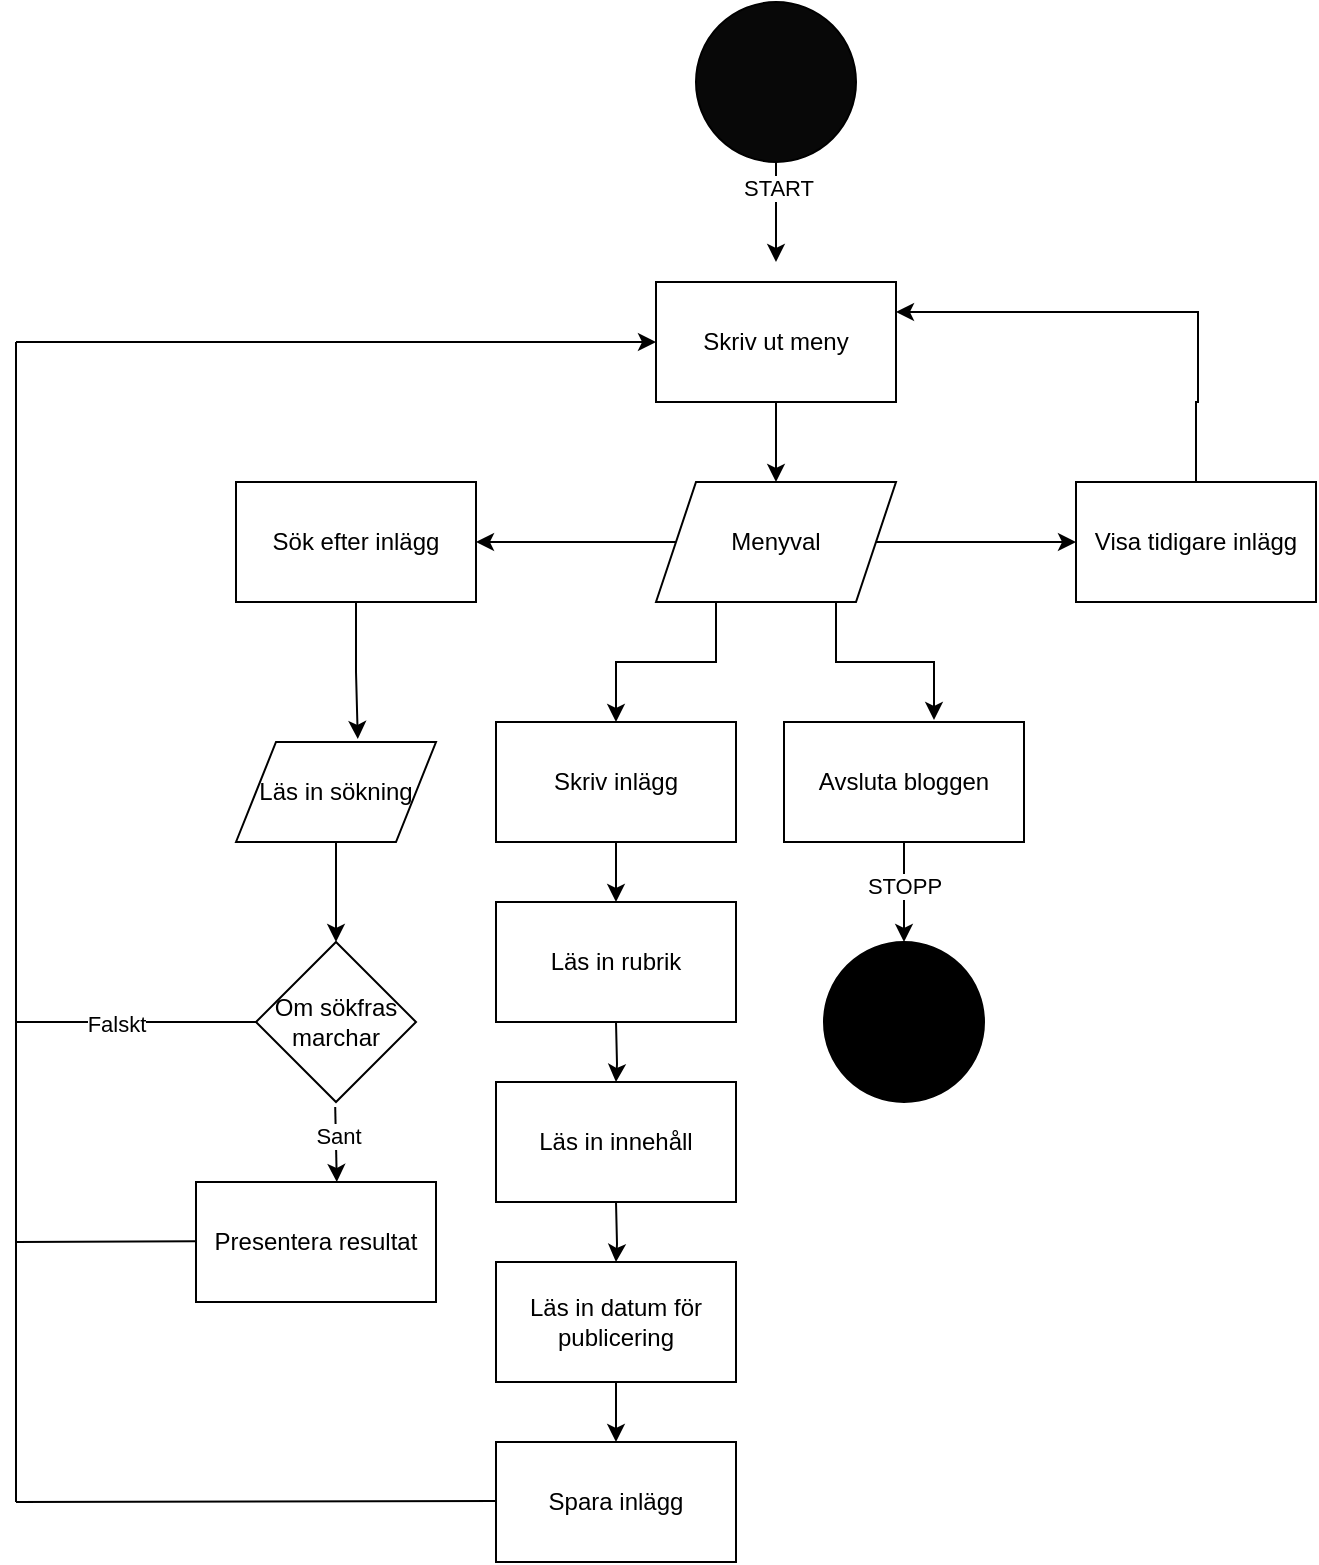 <mxfile version="22.0.8" type="github">
  <diagram name="Sida-1" id="nQudxVMl1QBP1xeh_K-k">
    <mxGraphModel dx="425" dy="572" grid="1" gridSize="10" guides="1" tooltips="1" connect="1" arrows="1" fold="1" page="1" pageScale="1" pageWidth="827" pageHeight="1169" math="0" shadow="0">
      <root>
        <mxCell id="0" />
        <mxCell id="1" parent="0" />
        <mxCell id="2sCd_5PoWS8lJQUO-cXR-2" style="edgeStyle=orthogonalEdgeStyle;rounded=0;orthogonalLoop=1;jettySize=auto;html=1;" edge="1" parent="1" source="2sCd_5PoWS8lJQUO-cXR-1">
          <mxGeometry relative="1" as="geometry">
            <mxPoint x="410" y="130" as="targetPoint" />
          </mxGeometry>
        </mxCell>
        <mxCell id="2sCd_5PoWS8lJQUO-cXR-55" value="START" style="edgeLabel;html=1;align=center;verticalAlign=middle;resizable=0;points=[];" vertex="1" connectable="0" parent="2sCd_5PoWS8lJQUO-cXR-2">
          <mxGeometry x="-0.477" y="1" relative="1" as="geometry">
            <mxPoint as="offset" />
          </mxGeometry>
        </mxCell>
        <mxCell id="2sCd_5PoWS8lJQUO-cXR-1" value="" style="ellipse;whiteSpace=wrap;html=1;aspect=fixed;fillColor=#080808;" vertex="1" parent="1">
          <mxGeometry x="370" width="80" height="80" as="geometry" />
        </mxCell>
        <mxCell id="2sCd_5PoWS8lJQUO-cXR-5" style="edgeStyle=orthogonalEdgeStyle;rounded=0;orthogonalLoop=1;jettySize=auto;html=1;" edge="1" parent="1" source="2sCd_5PoWS8lJQUO-cXR-4" target="2sCd_5PoWS8lJQUO-cXR-6">
          <mxGeometry relative="1" as="geometry">
            <mxPoint x="410" y="250" as="targetPoint" />
          </mxGeometry>
        </mxCell>
        <mxCell id="2sCd_5PoWS8lJQUO-cXR-4" value="Skriv ut meny" style="rounded=0;whiteSpace=wrap;html=1;" vertex="1" parent="1">
          <mxGeometry x="350" y="140" width="120" height="60" as="geometry" />
        </mxCell>
        <mxCell id="2sCd_5PoWS8lJQUO-cXR-11" style="edgeStyle=orthogonalEdgeStyle;rounded=0;orthogonalLoop=1;jettySize=auto;html=1;exitX=0.25;exitY=1;exitDx=0;exitDy=0;entryX=0.5;entryY=0;entryDx=0;entryDy=0;" edge="1" parent="1" source="2sCd_5PoWS8lJQUO-cXR-6" target="2sCd_5PoWS8lJQUO-cXR-7">
          <mxGeometry relative="1" as="geometry" />
        </mxCell>
        <mxCell id="2sCd_5PoWS8lJQUO-cXR-13" style="edgeStyle=orthogonalEdgeStyle;rounded=0;orthogonalLoop=1;jettySize=auto;html=1;exitX=1;exitY=0.5;exitDx=0;exitDy=0;entryX=0;entryY=0.5;entryDx=0;entryDy=0;" edge="1" parent="1" source="2sCd_5PoWS8lJQUO-cXR-6" target="2sCd_5PoWS8lJQUO-cXR-9">
          <mxGeometry relative="1" as="geometry" />
        </mxCell>
        <mxCell id="2sCd_5PoWS8lJQUO-cXR-14" style="edgeStyle=orthogonalEdgeStyle;rounded=0;orthogonalLoop=1;jettySize=auto;html=1;exitX=0;exitY=0.5;exitDx=0;exitDy=0;entryX=1;entryY=0.5;entryDx=0;entryDy=0;" edge="1" parent="1" source="2sCd_5PoWS8lJQUO-cXR-6" target="2sCd_5PoWS8lJQUO-cXR-10">
          <mxGeometry relative="1" as="geometry" />
        </mxCell>
        <mxCell id="2sCd_5PoWS8lJQUO-cXR-6" value="Menyval" style="shape=parallelogram;perimeter=parallelogramPerimeter;whiteSpace=wrap;html=1;fixedSize=1;" vertex="1" parent="1">
          <mxGeometry x="350" y="240" width="120" height="60" as="geometry" />
        </mxCell>
        <mxCell id="2sCd_5PoWS8lJQUO-cXR-16" style="edgeStyle=orthogonalEdgeStyle;rounded=0;orthogonalLoop=1;jettySize=auto;html=1;" edge="1" parent="1" source="2sCd_5PoWS8lJQUO-cXR-7" target="2sCd_5PoWS8lJQUO-cXR-17">
          <mxGeometry relative="1" as="geometry">
            <mxPoint x="330" y="460" as="targetPoint" />
          </mxGeometry>
        </mxCell>
        <mxCell id="2sCd_5PoWS8lJQUO-cXR-7" value="Skriv inlägg" style="rounded=0;whiteSpace=wrap;html=1;" vertex="1" parent="1">
          <mxGeometry x="270" y="360" width="120" height="60" as="geometry" />
        </mxCell>
        <mxCell id="2sCd_5PoWS8lJQUO-cXR-52" style="edgeStyle=orthogonalEdgeStyle;rounded=0;orthogonalLoop=1;jettySize=auto;html=1;entryX=0.5;entryY=0;entryDx=0;entryDy=0;" edge="1" parent="1" source="2sCd_5PoWS8lJQUO-cXR-8" target="2sCd_5PoWS8lJQUO-cXR-49">
          <mxGeometry relative="1" as="geometry" />
        </mxCell>
        <mxCell id="2sCd_5PoWS8lJQUO-cXR-54" value="STOPP" style="edgeLabel;html=1;align=center;verticalAlign=middle;resizable=0;points=[];" vertex="1" connectable="0" parent="2sCd_5PoWS8lJQUO-cXR-52">
          <mxGeometry x="-0.147" relative="1" as="geometry">
            <mxPoint as="offset" />
          </mxGeometry>
        </mxCell>
        <mxCell id="2sCd_5PoWS8lJQUO-cXR-8" value="Avsluta bloggen" style="rounded=0;whiteSpace=wrap;html=1;" vertex="1" parent="1">
          <mxGeometry x="414" y="360" width="120" height="60" as="geometry" />
        </mxCell>
        <mxCell id="2sCd_5PoWS8lJQUO-cXR-15" style="edgeStyle=orthogonalEdgeStyle;rounded=0;orthogonalLoop=1;jettySize=auto;html=1;entryX=1;entryY=0.25;entryDx=0;entryDy=0;" edge="1" parent="1" source="2sCd_5PoWS8lJQUO-cXR-9" target="2sCd_5PoWS8lJQUO-cXR-4">
          <mxGeometry relative="1" as="geometry">
            <mxPoint x="620" y="160" as="targetPoint" />
            <Array as="points">
              <mxPoint x="620" y="200" />
              <mxPoint x="621" y="200" />
              <mxPoint x="621" y="155" />
            </Array>
          </mxGeometry>
        </mxCell>
        <mxCell id="2sCd_5PoWS8lJQUO-cXR-9" value="Visa tidigare inlägg" style="rounded=0;whiteSpace=wrap;html=1;" vertex="1" parent="1">
          <mxGeometry x="560" y="240" width="120" height="60" as="geometry" />
        </mxCell>
        <mxCell id="2sCd_5PoWS8lJQUO-cXR-10" value="Sök efter inlägg" style="rounded=0;whiteSpace=wrap;html=1;" vertex="1" parent="1">
          <mxGeometry x="140" y="240" width="120" height="60" as="geometry" />
        </mxCell>
        <mxCell id="2sCd_5PoWS8lJQUO-cXR-12" style="edgeStyle=orthogonalEdgeStyle;rounded=0;orthogonalLoop=1;jettySize=auto;html=1;exitX=0.75;exitY=1;exitDx=0;exitDy=0;entryX=0.625;entryY=-0.017;entryDx=0;entryDy=0;entryPerimeter=0;" edge="1" parent="1" source="2sCd_5PoWS8lJQUO-cXR-6" target="2sCd_5PoWS8lJQUO-cXR-8">
          <mxGeometry relative="1" as="geometry" />
        </mxCell>
        <mxCell id="2sCd_5PoWS8lJQUO-cXR-17" value="Läs in rubrik" style="rounded=0;whiteSpace=wrap;html=1;" vertex="1" parent="1">
          <mxGeometry x="270" y="450" width="120" height="60" as="geometry" />
        </mxCell>
        <mxCell id="2sCd_5PoWS8lJQUO-cXR-18" style="edgeStyle=orthogonalEdgeStyle;rounded=0;orthogonalLoop=1;jettySize=auto;html=1;" edge="1" parent="1" target="2sCd_5PoWS8lJQUO-cXR-19">
          <mxGeometry relative="1" as="geometry">
            <mxPoint x="330" y="550" as="targetPoint" />
            <mxPoint x="330" y="510" as="sourcePoint" />
          </mxGeometry>
        </mxCell>
        <mxCell id="2sCd_5PoWS8lJQUO-cXR-19" value="Läs in innehåll" style="rounded=0;whiteSpace=wrap;html=1;" vertex="1" parent="1">
          <mxGeometry x="270" y="540" width="120" height="60" as="geometry" />
        </mxCell>
        <mxCell id="2sCd_5PoWS8lJQUO-cXR-20" style="edgeStyle=orthogonalEdgeStyle;rounded=0;orthogonalLoop=1;jettySize=auto;html=1;" edge="1" parent="1" target="2sCd_5PoWS8lJQUO-cXR-21">
          <mxGeometry relative="1" as="geometry">
            <mxPoint x="330" y="640" as="targetPoint" />
            <mxPoint x="330" y="600" as="sourcePoint" />
          </mxGeometry>
        </mxCell>
        <mxCell id="2sCd_5PoWS8lJQUO-cXR-24" style="edgeStyle=orthogonalEdgeStyle;rounded=0;orthogonalLoop=1;jettySize=auto;html=1;exitX=0.5;exitY=1;exitDx=0;exitDy=0;entryX=0.5;entryY=0;entryDx=0;entryDy=0;" edge="1" parent="1" source="2sCd_5PoWS8lJQUO-cXR-21" target="2sCd_5PoWS8lJQUO-cXR-22">
          <mxGeometry relative="1" as="geometry" />
        </mxCell>
        <mxCell id="2sCd_5PoWS8lJQUO-cXR-21" value="Läs in datum för publicering" style="rounded=0;whiteSpace=wrap;html=1;" vertex="1" parent="1">
          <mxGeometry x="270" y="630" width="120" height="60" as="geometry" />
        </mxCell>
        <mxCell id="2sCd_5PoWS8lJQUO-cXR-22" value="Spara inlägg" style="rounded=0;whiteSpace=wrap;html=1;" vertex="1" parent="1">
          <mxGeometry x="270" y="720" width="120" height="60" as="geometry" />
        </mxCell>
        <mxCell id="2sCd_5PoWS8lJQUO-cXR-28" value="" style="endArrow=none;html=1;rounded=0;" edge="1" parent="1">
          <mxGeometry width="50" height="50" relative="1" as="geometry">
            <mxPoint x="30" y="750" as="sourcePoint" />
            <mxPoint x="270" y="749.5" as="targetPoint" />
          </mxGeometry>
        </mxCell>
        <mxCell id="2sCd_5PoWS8lJQUO-cXR-29" value="" style="endArrow=none;html=1;rounded=0;" edge="1" parent="1">
          <mxGeometry width="50" height="50" relative="1" as="geometry">
            <mxPoint x="30" y="750" as="sourcePoint" />
            <mxPoint x="30" y="170" as="targetPoint" />
          </mxGeometry>
        </mxCell>
        <mxCell id="2sCd_5PoWS8lJQUO-cXR-30" value="" style="endArrow=classic;html=1;rounded=0;entryX=0;entryY=0.5;entryDx=0;entryDy=0;" edge="1" parent="1" target="2sCd_5PoWS8lJQUO-cXR-4">
          <mxGeometry width="50" height="50" relative="1" as="geometry">
            <mxPoint x="30" y="170" as="sourcePoint" />
            <mxPoint x="160" y="169.5" as="targetPoint" />
          </mxGeometry>
        </mxCell>
        <mxCell id="2sCd_5PoWS8lJQUO-cXR-35" style="edgeStyle=orthogonalEdgeStyle;rounded=0;orthogonalLoop=1;jettySize=auto;html=1;" edge="1" parent="1" source="2sCd_5PoWS8lJQUO-cXR-31">
          <mxGeometry relative="1" as="geometry">
            <mxPoint x="190" y="470" as="targetPoint" />
          </mxGeometry>
        </mxCell>
        <mxCell id="2sCd_5PoWS8lJQUO-cXR-31" value="Läs in sökning" style="shape=parallelogram;perimeter=parallelogramPerimeter;whiteSpace=wrap;html=1;fixedSize=1;" vertex="1" parent="1">
          <mxGeometry x="140" y="370" width="100" height="50" as="geometry" />
        </mxCell>
        <mxCell id="2sCd_5PoWS8lJQUO-cXR-34" style="edgeStyle=orthogonalEdgeStyle;rounded=0;orthogonalLoop=1;jettySize=auto;html=1;entryX=0.609;entryY=-0.031;entryDx=0;entryDy=0;entryPerimeter=0;" edge="1" parent="1" source="2sCd_5PoWS8lJQUO-cXR-10" target="2sCd_5PoWS8lJQUO-cXR-31">
          <mxGeometry relative="1" as="geometry" />
        </mxCell>
        <mxCell id="2sCd_5PoWS8lJQUO-cXR-37" value="Om sökfras marchar" style="rhombus;whiteSpace=wrap;html=1;" vertex="1" parent="1">
          <mxGeometry x="150" y="470" width="80" height="80" as="geometry" />
        </mxCell>
        <mxCell id="2sCd_5PoWS8lJQUO-cXR-41" value="Presentera resultat" style="rounded=0;whiteSpace=wrap;html=1;" vertex="1" parent="1">
          <mxGeometry x="120" y="590" width="120" height="60" as="geometry" />
        </mxCell>
        <mxCell id="2sCd_5PoWS8lJQUO-cXR-44" style="edgeStyle=orthogonalEdgeStyle;rounded=0;orthogonalLoop=1;jettySize=auto;html=1;exitX=0.5;exitY=1;exitDx=0;exitDy=0;entryX=0.59;entryY=-0.042;entryDx=0;entryDy=0;entryPerimeter=0;" edge="1" parent="1">
          <mxGeometry relative="1" as="geometry">
            <mxPoint x="189.6" y="552.52" as="sourcePoint" />
            <mxPoint x="190.4" y="590.0" as="targetPoint" />
          </mxGeometry>
        </mxCell>
        <mxCell id="2sCd_5PoWS8lJQUO-cXR-45" value="Sant" style="edgeLabel;html=1;align=center;verticalAlign=middle;resizable=0;points=[];" vertex="1" connectable="0" parent="2sCd_5PoWS8lJQUO-cXR-44">
          <mxGeometry x="-0.194" relative="1" as="geometry">
            <mxPoint as="offset" />
          </mxGeometry>
        </mxCell>
        <mxCell id="2sCd_5PoWS8lJQUO-cXR-46" value="" style="endArrow=none;html=1;rounded=0;" edge="1" parent="1">
          <mxGeometry width="50" height="50" relative="1" as="geometry">
            <mxPoint x="30" y="620" as="sourcePoint" />
            <mxPoint x="120" y="619.6" as="targetPoint" />
          </mxGeometry>
        </mxCell>
        <mxCell id="2sCd_5PoWS8lJQUO-cXR-47" value="" style="endArrow=none;html=1;rounded=0;entryX=0;entryY=0.5;entryDx=0;entryDy=0;" edge="1" parent="1" target="2sCd_5PoWS8lJQUO-cXR-37">
          <mxGeometry width="50" height="50" relative="1" as="geometry">
            <mxPoint x="30" y="510" as="sourcePoint" />
            <mxPoint x="140" y="480" as="targetPoint" />
          </mxGeometry>
        </mxCell>
        <mxCell id="2sCd_5PoWS8lJQUO-cXR-48" value="Falskt" style="edgeLabel;html=1;align=center;verticalAlign=middle;resizable=0;points=[];" vertex="1" connectable="0" parent="2sCd_5PoWS8lJQUO-cXR-47">
          <mxGeometry x="-0.174" y="-1" relative="1" as="geometry">
            <mxPoint as="offset" />
          </mxGeometry>
        </mxCell>
        <mxCell id="2sCd_5PoWS8lJQUO-cXR-49" value="" style="ellipse;whiteSpace=wrap;html=1;aspect=fixed;fillColor=#000000;" vertex="1" parent="1">
          <mxGeometry x="434" y="470" width="80" height="80" as="geometry" />
        </mxCell>
      </root>
    </mxGraphModel>
  </diagram>
</mxfile>
